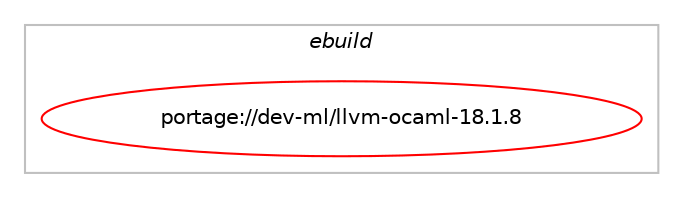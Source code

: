 digraph prolog {

# *************
# Graph options
# *************

newrank=true;
concentrate=true;
compound=true;
graph [rankdir=LR,fontname=Helvetica,fontsize=10,ranksep=1.5];#, ranksep=2.5, nodesep=0.2];
edge  [arrowhead=vee];
node  [fontname=Helvetica,fontsize=10];

# **********
# The ebuild
# **********

subgraph cluster_leftcol {
color=gray;
label=<<i>ebuild</i>>;
id [label="portage://dev-ml/llvm-ocaml-18.1.8", color=red, width=4, href="../dev-ml/llvm-ocaml-18.1.8.svg"];
}

# ****************
# The dependencies
# ****************

subgraph cluster_midcol {
color=gray;
label=<<i>dependencies</i>>;
subgraph cluster_compile {
fillcolor="#eeeeee";
style=filled;
label=<<i>compile</i>>;
# *** BEGIN UNKNOWN DEPENDENCY TYPE (TODO) ***
# id -> equal(use_conditional_group(positive,llvm_targets_AArch64,portage://dev-ml/llvm-ocaml-18.1.8,[package_dependency(portage://dev-ml/llvm-ocaml-18.1.8,install,no,sys-devel,llvm,tilde,[18.1.8,,,18.1.8],[],[use(enable(llvm_targets_AArch64),none)])]))
# *** END UNKNOWN DEPENDENCY TYPE (TODO) ***

# *** BEGIN UNKNOWN DEPENDENCY TYPE (TODO) ***
# id -> equal(use_conditional_group(positive,llvm_targets_AMDGPU,portage://dev-ml/llvm-ocaml-18.1.8,[package_dependency(portage://dev-ml/llvm-ocaml-18.1.8,install,no,sys-devel,llvm,tilde,[18.1.8,,,18.1.8],[],[use(enable(llvm_targets_AMDGPU),none)])]))
# *** END UNKNOWN DEPENDENCY TYPE (TODO) ***

# *** BEGIN UNKNOWN DEPENDENCY TYPE (TODO) ***
# id -> equal(use_conditional_group(positive,llvm_targets_ARC,portage://dev-ml/llvm-ocaml-18.1.8,[package_dependency(portage://dev-ml/llvm-ocaml-18.1.8,install,no,sys-devel,llvm,tilde,[18.1.8,,,18.1.8],[],[use(enable(llvm_targets_ARC),none)])]))
# *** END UNKNOWN DEPENDENCY TYPE (TODO) ***

# *** BEGIN UNKNOWN DEPENDENCY TYPE (TODO) ***
# id -> equal(use_conditional_group(positive,llvm_targets_ARM,portage://dev-ml/llvm-ocaml-18.1.8,[package_dependency(portage://dev-ml/llvm-ocaml-18.1.8,install,no,sys-devel,llvm,tilde,[18.1.8,,,18.1.8],[],[use(enable(llvm_targets_ARM),none)])]))
# *** END UNKNOWN DEPENDENCY TYPE (TODO) ***

# *** BEGIN UNKNOWN DEPENDENCY TYPE (TODO) ***
# id -> equal(use_conditional_group(positive,llvm_targets_AVR,portage://dev-ml/llvm-ocaml-18.1.8,[package_dependency(portage://dev-ml/llvm-ocaml-18.1.8,install,no,sys-devel,llvm,tilde,[18.1.8,,,18.1.8],[],[use(enable(llvm_targets_AVR),none)])]))
# *** END UNKNOWN DEPENDENCY TYPE (TODO) ***

# *** BEGIN UNKNOWN DEPENDENCY TYPE (TODO) ***
# id -> equal(use_conditional_group(positive,llvm_targets_BPF,portage://dev-ml/llvm-ocaml-18.1.8,[package_dependency(portage://dev-ml/llvm-ocaml-18.1.8,install,no,sys-devel,llvm,tilde,[18.1.8,,,18.1.8],[],[use(enable(llvm_targets_BPF),none)])]))
# *** END UNKNOWN DEPENDENCY TYPE (TODO) ***

# *** BEGIN UNKNOWN DEPENDENCY TYPE (TODO) ***
# id -> equal(use_conditional_group(positive,llvm_targets_CSKY,portage://dev-ml/llvm-ocaml-18.1.8,[package_dependency(portage://dev-ml/llvm-ocaml-18.1.8,install,no,sys-devel,llvm,tilde,[18.1.8,,,18.1.8],[],[use(enable(llvm_targets_CSKY),none)])]))
# *** END UNKNOWN DEPENDENCY TYPE (TODO) ***

# *** BEGIN UNKNOWN DEPENDENCY TYPE (TODO) ***
# id -> equal(use_conditional_group(positive,llvm_targets_DirectX,portage://dev-ml/llvm-ocaml-18.1.8,[package_dependency(portage://dev-ml/llvm-ocaml-18.1.8,install,no,sys-devel,llvm,tilde,[18.1.8,,,18.1.8],[],[use(enable(llvm_targets_DirectX),none)])]))
# *** END UNKNOWN DEPENDENCY TYPE (TODO) ***

# *** BEGIN UNKNOWN DEPENDENCY TYPE (TODO) ***
# id -> equal(use_conditional_group(positive,llvm_targets_Hexagon,portage://dev-ml/llvm-ocaml-18.1.8,[package_dependency(portage://dev-ml/llvm-ocaml-18.1.8,install,no,sys-devel,llvm,tilde,[18.1.8,,,18.1.8],[],[use(enable(llvm_targets_Hexagon),none)])]))
# *** END UNKNOWN DEPENDENCY TYPE (TODO) ***

# *** BEGIN UNKNOWN DEPENDENCY TYPE (TODO) ***
# id -> equal(use_conditional_group(positive,llvm_targets_Lanai,portage://dev-ml/llvm-ocaml-18.1.8,[package_dependency(portage://dev-ml/llvm-ocaml-18.1.8,install,no,sys-devel,llvm,tilde,[18.1.8,,,18.1.8],[],[use(enable(llvm_targets_Lanai),none)])]))
# *** END UNKNOWN DEPENDENCY TYPE (TODO) ***

# *** BEGIN UNKNOWN DEPENDENCY TYPE (TODO) ***
# id -> equal(use_conditional_group(positive,llvm_targets_LoongArch,portage://dev-ml/llvm-ocaml-18.1.8,[package_dependency(portage://dev-ml/llvm-ocaml-18.1.8,install,no,sys-devel,llvm,tilde,[18.1.8,,,18.1.8],[],[use(enable(llvm_targets_LoongArch),none)])]))
# *** END UNKNOWN DEPENDENCY TYPE (TODO) ***

# *** BEGIN UNKNOWN DEPENDENCY TYPE (TODO) ***
# id -> equal(use_conditional_group(positive,llvm_targets_M68k,portage://dev-ml/llvm-ocaml-18.1.8,[package_dependency(portage://dev-ml/llvm-ocaml-18.1.8,install,no,sys-devel,llvm,tilde,[18.1.8,,,18.1.8],[],[use(enable(llvm_targets_M68k),none)])]))
# *** END UNKNOWN DEPENDENCY TYPE (TODO) ***

# *** BEGIN UNKNOWN DEPENDENCY TYPE (TODO) ***
# id -> equal(use_conditional_group(positive,llvm_targets_MSP430,portage://dev-ml/llvm-ocaml-18.1.8,[package_dependency(portage://dev-ml/llvm-ocaml-18.1.8,install,no,sys-devel,llvm,tilde,[18.1.8,,,18.1.8],[],[use(enable(llvm_targets_MSP430),none)])]))
# *** END UNKNOWN DEPENDENCY TYPE (TODO) ***

# *** BEGIN UNKNOWN DEPENDENCY TYPE (TODO) ***
# id -> equal(use_conditional_group(positive,llvm_targets_Mips,portage://dev-ml/llvm-ocaml-18.1.8,[package_dependency(portage://dev-ml/llvm-ocaml-18.1.8,install,no,sys-devel,llvm,tilde,[18.1.8,,,18.1.8],[],[use(enable(llvm_targets_Mips),none)])]))
# *** END UNKNOWN DEPENDENCY TYPE (TODO) ***

# *** BEGIN UNKNOWN DEPENDENCY TYPE (TODO) ***
# id -> equal(use_conditional_group(positive,llvm_targets_NVPTX,portage://dev-ml/llvm-ocaml-18.1.8,[package_dependency(portage://dev-ml/llvm-ocaml-18.1.8,install,no,sys-devel,llvm,tilde,[18.1.8,,,18.1.8],[],[use(enable(llvm_targets_NVPTX),none)])]))
# *** END UNKNOWN DEPENDENCY TYPE (TODO) ***

# *** BEGIN UNKNOWN DEPENDENCY TYPE (TODO) ***
# id -> equal(use_conditional_group(positive,llvm_targets_PowerPC,portage://dev-ml/llvm-ocaml-18.1.8,[package_dependency(portage://dev-ml/llvm-ocaml-18.1.8,install,no,sys-devel,llvm,tilde,[18.1.8,,,18.1.8],[],[use(enable(llvm_targets_PowerPC),none)])]))
# *** END UNKNOWN DEPENDENCY TYPE (TODO) ***

# *** BEGIN UNKNOWN DEPENDENCY TYPE (TODO) ***
# id -> equal(use_conditional_group(positive,llvm_targets_RISCV,portage://dev-ml/llvm-ocaml-18.1.8,[package_dependency(portage://dev-ml/llvm-ocaml-18.1.8,install,no,sys-devel,llvm,tilde,[18.1.8,,,18.1.8],[],[use(enable(llvm_targets_RISCV),none)])]))
# *** END UNKNOWN DEPENDENCY TYPE (TODO) ***

# *** BEGIN UNKNOWN DEPENDENCY TYPE (TODO) ***
# id -> equal(use_conditional_group(positive,llvm_targets_SPIRV,portage://dev-ml/llvm-ocaml-18.1.8,[package_dependency(portage://dev-ml/llvm-ocaml-18.1.8,install,no,sys-devel,llvm,tilde,[18.1.8,,,18.1.8],[],[use(enable(llvm_targets_SPIRV),none)])]))
# *** END UNKNOWN DEPENDENCY TYPE (TODO) ***

# *** BEGIN UNKNOWN DEPENDENCY TYPE (TODO) ***
# id -> equal(use_conditional_group(positive,llvm_targets_Sparc,portage://dev-ml/llvm-ocaml-18.1.8,[package_dependency(portage://dev-ml/llvm-ocaml-18.1.8,install,no,sys-devel,llvm,tilde,[18.1.8,,,18.1.8],[],[use(enable(llvm_targets_Sparc),none)])]))
# *** END UNKNOWN DEPENDENCY TYPE (TODO) ***

# *** BEGIN UNKNOWN DEPENDENCY TYPE (TODO) ***
# id -> equal(use_conditional_group(positive,llvm_targets_SystemZ,portage://dev-ml/llvm-ocaml-18.1.8,[package_dependency(portage://dev-ml/llvm-ocaml-18.1.8,install,no,sys-devel,llvm,tilde,[18.1.8,,,18.1.8],[],[use(enable(llvm_targets_SystemZ),none)])]))
# *** END UNKNOWN DEPENDENCY TYPE (TODO) ***

# *** BEGIN UNKNOWN DEPENDENCY TYPE (TODO) ***
# id -> equal(use_conditional_group(positive,llvm_targets_VE,portage://dev-ml/llvm-ocaml-18.1.8,[package_dependency(portage://dev-ml/llvm-ocaml-18.1.8,install,no,sys-devel,llvm,tilde,[18.1.8,,,18.1.8],[],[use(enable(llvm_targets_VE),none)])]))
# *** END UNKNOWN DEPENDENCY TYPE (TODO) ***

# *** BEGIN UNKNOWN DEPENDENCY TYPE (TODO) ***
# id -> equal(use_conditional_group(positive,llvm_targets_WebAssembly,portage://dev-ml/llvm-ocaml-18.1.8,[package_dependency(portage://dev-ml/llvm-ocaml-18.1.8,install,no,sys-devel,llvm,tilde,[18.1.8,,,18.1.8],[],[use(enable(llvm_targets_WebAssembly),none)])]))
# *** END UNKNOWN DEPENDENCY TYPE (TODO) ***

# *** BEGIN UNKNOWN DEPENDENCY TYPE (TODO) ***
# id -> equal(use_conditional_group(positive,llvm_targets_X86,portage://dev-ml/llvm-ocaml-18.1.8,[package_dependency(portage://dev-ml/llvm-ocaml-18.1.8,install,no,sys-devel,llvm,tilde,[18.1.8,,,18.1.8],[],[use(enable(llvm_targets_X86),none)])]))
# *** END UNKNOWN DEPENDENCY TYPE (TODO) ***

# *** BEGIN UNKNOWN DEPENDENCY TYPE (TODO) ***
# id -> equal(use_conditional_group(positive,llvm_targets_XCore,portage://dev-ml/llvm-ocaml-18.1.8,[package_dependency(portage://dev-ml/llvm-ocaml-18.1.8,install,no,sys-devel,llvm,tilde,[18.1.8,,,18.1.8],[],[use(enable(llvm_targets_XCore),none)])]))
# *** END UNKNOWN DEPENDENCY TYPE (TODO) ***

# *** BEGIN UNKNOWN DEPENDENCY TYPE (TODO) ***
# id -> equal(use_conditional_group(positive,llvm_targets_Xtensa,portage://dev-ml/llvm-ocaml-18.1.8,[package_dependency(portage://dev-ml/llvm-ocaml-18.1.8,install,no,sys-devel,llvm,tilde,[18.1.8,,,18.1.8],[],[use(enable(llvm_targets_Xtensa),none)])]))
# *** END UNKNOWN DEPENDENCY TYPE (TODO) ***

# *** BEGIN UNKNOWN DEPENDENCY TYPE (TODO) ***
# id -> equal(package_dependency(portage://dev-ml/llvm-ocaml-18.1.8,install,no,dev-lang,ocaml,greaterequal,[4.00.0,,,4.00.0],[slot(0),equal],[]))
# *** END UNKNOWN DEPENDENCY TYPE (TODO) ***

# *** BEGIN UNKNOWN DEPENDENCY TYPE (TODO) ***
# id -> equal(package_dependency(portage://dev-ml/llvm-ocaml-18.1.8,install,no,dev-ml,ocaml-ctypes,none,[,,],any_same_slot,[]))
# *** END UNKNOWN DEPENDENCY TYPE (TODO) ***

# *** BEGIN UNKNOWN DEPENDENCY TYPE (TODO) ***
# id -> equal(package_dependency(portage://dev-ml/llvm-ocaml-18.1.8,install,no,sys-devel,llvm,tilde,[18.1.8,,,18.1.8],any_same_slot,[use(optenable(debug),none)]))
# *** END UNKNOWN DEPENDENCY TYPE (TODO) ***

# *** BEGIN UNKNOWN DEPENDENCY TYPE (TODO) ***
# id -> equal(package_dependency(portage://dev-ml/llvm-ocaml-18.1.8,install,weak,sys-devel,llvm,none,[,,],[],[use(enable(ocaml),negative)]))
# *** END UNKNOWN DEPENDENCY TYPE (TODO) ***

}
subgraph cluster_compileandrun {
fillcolor="#eeeeee";
style=filled;
label=<<i>compile and run</i>>;
}
subgraph cluster_run {
fillcolor="#eeeeee";
style=filled;
label=<<i>run</i>>;
# *** BEGIN UNKNOWN DEPENDENCY TYPE (TODO) ***
# id -> equal(use_conditional_group(positive,llvm_targets_AArch64,portage://dev-ml/llvm-ocaml-18.1.8,[package_dependency(portage://dev-ml/llvm-ocaml-18.1.8,run,no,sys-devel,llvm,tilde,[18.1.8,,,18.1.8],[],[use(enable(llvm_targets_AArch64),none)])]))
# *** END UNKNOWN DEPENDENCY TYPE (TODO) ***

# *** BEGIN UNKNOWN DEPENDENCY TYPE (TODO) ***
# id -> equal(use_conditional_group(positive,llvm_targets_AMDGPU,portage://dev-ml/llvm-ocaml-18.1.8,[package_dependency(portage://dev-ml/llvm-ocaml-18.1.8,run,no,sys-devel,llvm,tilde,[18.1.8,,,18.1.8],[],[use(enable(llvm_targets_AMDGPU),none)])]))
# *** END UNKNOWN DEPENDENCY TYPE (TODO) ***

# *** BEGIN UNKNOWN DEPENDENCY TYPE (TODO) ***
# id -> equal(use_conditional_group(positive,llvm_targets_ARC,portage://dev-ml/llvm-ocaml-18.1.8,[package_dependency(portage://dev-ml/llvm-ocaml-18.1.8,run,no,sys-devel,llvm,tilde,[18.1.8,,,18.1.8],[],[use(enable(llvm_targets_ARC),none)])]))
# *** END UNKNOWN DEPENDENCY TYPE (TODO) ***

# *** BEGIN UNKNOWN DEPENDENCY TYPE (TODO) ***
# id -> equal(use_conditional_group(positive,llvm_targets_ARM,portage://dev-ml/llvm-ocaml-18.1.8,[package_dependency(portage://dev-ml/llvm-ocaml-18.1.8,run,no,sys-devel,llvm,tilde,[18.1.8,,,18.1.8],[],[use(enable(llvm_targets_ARM),none)])]))
# *** END UNKNOWN DEPENDENCY TYPE (TODO) ***

# *** BEGIN UNKNOWN DEPENDENCY TYPE (TODO) ***
# id -> equal(use_conditional_group(positive,llvm_targets_AVR,portage://dev-ml/llvm-ocaml-18.1.8,[package_dependency(portage://dev-ml/llvm-ocaml-18.1.8,run,no,sys-devel,llvm,tilde,[18.1.8,,,18.1.8],[],[use(enable(llvm_targets_AVR),none)])]))
# *** END UNKNOWN DEPENDENCY TYPE (TODO) ***

# *** BEGIN UNKNOWN DEPENDENCY TYPE (TODO) ***
# id -> equal(use_conditional_group(positive,llvm_targets_BPF,portage://dev-ml/llvm-ocaml-18.1.8,[package_dependency(portage://dev-ml/llvm-ocaml-18.1.8,run,no,sys-devel,llvm,tilde,[18.1.8,,,18.1.8],[],[use(enable(llvm_targets_BPF),none)])]))
# *** END UNKNOWN DEPENDENCY TYPE (TODO) ***

# *** BEGIN UNKNOWN DEPENDENCY TYPE (TODO) ***
# id -> equal(use_conditional_group(positive,llvm_targets_CSKY,portage://dev-ml/llvm-ocaml-18.1.8,[package_dependency(portage://dev-ml/llvm-ocaml-18.1.8,run,no,sys-devel,llvm,tilde,[18.1.8,,,18.1.8],[],[use(enable(llvm_targets_CSKY),none)])]))
# *** END UNKNOWN DEPENDENCY TYPE (TODO) ***

# *** BEGIN UNKNOWN DEPENDENCY TYPE (TODO) ***
# id -> equal(use_conditional_group(positive,llvm_targets_DirectX,portage://dev-ml/llvm-ocaml-18.1.8,[package_dependency(portage://dev-ml/llvm-ocaml-18.1.8,run,no,sys-devel,llvm,tilde,[18.1.8,,,18.1.8],[],[use(enable(llvm_targets_DirectX),none)])]))
# *** END UNKNOWN DEPENDENCY TYPE (TODO) ***

# *** BEGIN UNKNOWN DEPENDENCY TYPE (TODO) ***
# id -> equal(use_conditional_group(positive,llvm_targets_Hexagon,portage://dev-ml/llvm-ocaml-18.1.8,[package_dependency(portage://dev-ml/llvm-ocaml-18.1.8,run,no,sys-devel,llvm,tilde,[18.1.8,,,18.1.8],[],[use(enable(llvm_targets_Hexagon),none)])]))
# *** END UNKNOWN DEPENDENCY TYPE (TODO) ***

# *** BEGIN UNKNOWN DEPENDENCY TYPE (TODO) ***
# id -> equal(use_conditional_group(positive,llvm_targets_Lanai,portage://dev-ml/llvm-ocaml-18.1.8,[package_dependency(portage://dev-ml/llvm-ocaml-18.1.8,run,no,sys-devel,llvm,tilde,[18.1.8,,,18.1.8],[],[use(enable(llvm_targets_Lanai),none)])]))
# *** END UNKNOWN DEPENDENCY TYPE (TODO) ***

# *** BEGIN UNKNOWN DEPENDENCY TYPE (TODO) ***
# id -> equal(use_conditional_group(positive,llvm_targets_LoongArch,portage://dev-ml/llvm-ocaml-18.1.8,[package_dependency(portage://dev-ml/llvm-ocaml-18.1.8,run,no,sys-devel,llvm,tilde,[18.1.8,,,18.1.8],[],[use(enable(llvm_targets_LoongArch),none)])]))
# *** END UNKNOWN DEPENDENCY TYPE (TODO) ***

# *** BEGIN UNKNOWN DEPENDENCY TYPE (TODO) ***
# id -> equal(use_conditional_group(positive,llvm_targets_M68k,portage://dev-ml/llvm-ocaml-18.1.8,[package_dependency(portage://dev-ml/llvm-ocaml-18.1.8,run,no,sys-devel,llvm,tilde,[18.1.8,,,18.1.8],[],[use(enable(llvm_targets_M68k),none)])]))
# *** END UNKNOWN DEPENDENCY TYPE (TODO) ***

# *** BEGIN UNKNOWN DEPENDENCY TYPE (TODO) ***
# id -> equal(use_conditional_group(positive,llvm_targets_MSP430,portage://dev-ml/llvm-ocaml-18.1.8,[package_dependency(portage://dev-ml/llvm-ocaml-18.1.8,run,no,sys-devel,llvm,tilde,[18.1.8,,,18.1.8],[],[use(enable(llvm_targets_MSP430),none)])]))
# *** END UNKNOWN DEPENDENCY TYPE (TODO) ***

# *** BEGIN UNKNOWN DEPENDENCY TYPE (TODO) ***
# id -> equal(use_conditional_group(positive,llvm_targets_Mips,portage://dev-ml/llvm-ocaml-18.1.8,[package_dependency(portage://dev-ml/llvm-ocaml-18.1.8,run,no,sys-devel,llvm,tilde,[18.1.8,,,18.1.8],[],[use(enable(llvm_targets_Mips),none)])]))
# *** END UNKNOWN DEPENDENCY TYPE (TODO) ***

# *** BEGIN UNKNOWN DEPENDENCY TYPE (TODO) ***
# id -> equal(use_conditional_group(positive,llvm_targets_NVPTX,portage://dev-ml/llvm-ocaml-18.1.8,[package_dependency(portage://dev-ml/llvm-ocaml-18.1.8,run,no,sys-devel,llvm,tilde,[18.1.8,,,18.1.8],[],[use(enable(llvm_targets_NVPTX),none)])]))
# *** END UNKNOWN DEPENDENCY TYPE (TODO) ***

# *** BEGIN UNKNOWN DEPENDENCY TYPE (TODO) ***
# id -> equal(use_conditional_group(positive,llvm_targets_PowerPC,portage://dev-ml/llvm-ocaml-18.1.8,[package_dependency(portage://dev-ml/llvm-ocaml-18.1.8,run,no,sys-devel,llvm,tilde,[18.1.8,,,18.1.8],[],[use(enable(llvm_targets_PowerPC),none)])]))
# *** END UNKNOWN DEPENDENCY TYPE (TODO) ***

# *** BEGIN UNKNOWN DEPENDENCY TYPE (TODO) ***
# id -> equal(use_conditional_group(positive,llvm_targets_RISCV,portage://dev-ml/llvm-ocaml-18.1.8,[package_dependency(portage://dev-ml/llvm-ocaml-18.1.8,run,no,sys-devel,llvm,tilde,[18.1.8,,,18.1.8],[],[use(enable(llvm_targets_RISCV),none)])]))
# *** END UNKNOWN DEPENDENCY TYPE (TODO) ***

# *** BEGIN UNKNOWN DEPENDENCY TYPE (TODO) ***
# id -> equal(use_conditional_group(positive,llvm_targets_SPIRV,portage://dev-ml/llvm-ocaml-18.1.8,[package_dependency(portage://dev-ml/llvm-ocaml-18.1.8,run,no,sys-devel,llvm,tilde,[18.1.8,,,18.1.8],[],[use(enable(llvm_targets_SPIRV),none)])]))
# *** END UNKNOWN DEPENDENCY TYPE (TODO) ***

# *** BEGIN UNKNOWN DEPENDENCY TYPE (TODO) ***
# id -> equal(use_conditional_group(positive,llvm_targets_Sparc,portage://dev-ml/llvm-ocaml-18.1.8,[package_dependency(portage://dev-ml/llvm-ocaml-18.1.8,run,no,sys-devel,llvm,tilde,[18.1.8,,,18.1.8],[],[use(enable(llvm_targets_Sparc),none)])]))
# *** END UNKNOWN DEPENDENCY TYPE (TODO) ***

# *** BEGIN UNKNOWN DEPENDENCY TYPE (TODO) ***
# id -> equal(use_conditional_group(positive,llvm_targets_SystemZ,portage://dev-ml/llvm-ocaml-18.1.8,[package_dependency(portage://dev-ml/llvm-ocaml-18.1.8,run,no,sys-devel,llvm,tilde,[18.1.8,,,18.1.8],[],[use(enable(llvm_targets_SystemZ),none)])]))
# *** END UNKNOWN DEPENDENCY TYPE (TODO) ***

# *** BEGIN UNKNOWN DEPENDENCY TYPE (TODO) ***
# id -> equal(use_conditional_group(positive,llvm_targets_VE,portage://dev-ml/llvm-ocaml-18.1.8,[package_dependency(portage://dev-ml/llvm-ocaml-18.1.8,run,no,sys-devel,llvm,tilde,[18.1.8,,,18.1.8],[],[use(enable(llvm_targets_VE),none)])]))
# *** END UNKNOWN DEPENDENCY TYPE (TODO) ***

# *** BEGIN UNKNOWN DEPENDENCY TYPE (TODO) ***
# id -> equal(use_conditional_group(positive,llvm_targets_WebAssembly,portage://dev-ml/llvm-ocaml-18.1.8,[package_dependency(portage://dev-ml/llvm-ocaml-18.1.8,run,no,sys-devel,llvm,tilde,[18.1.8,,,18.1.8],[],[use(enable(llvm_targets_WebAssembly),none)])]))
# *** END UNKNOWN DEPENDENCY TYPE (TODO) ***

# *** BEGIN UNKNOWN DEPENDENCY TYPE (TODO) ***
# id -> equal(use_conditional_group(positive,llvm_targets_X86,portage://dev-ml/llvm-ocaml-18.1.8,[package_dependency(portage://dev-ml/llvm-ocaml-18.1.8,run,no,sys-devel,llvm,tilde,[18.1.8,,,18.1.8],[],[use(enable(llvm_targets_X86),none)])]))
# *** END UNKNOWN DEPENDENCY TYPE (TODO) ***

# *** BEGIN UNKNOWN DEPENDENCY TYPE (TODO) ***
# id -> equal(use_conditional_group(positive,llvm_targets_XCore,portage://dev-ml/llvm-ocaml-18.1.8,[package_dependency(portage://dev-ml/llvm-ocaml-18.1.8,run,no,sys-devel,llvm,tilde,[18.1.8,,,18.1.8],[],[use(enable(llvm_targets_XCore),none)])]))
# *** END UNKNOWN DEPENDENCY TYPE (TODO) ***

# *** BEGIN UNKNOWN DEPENDENCY TYPE (TODO) ***
# id -> equal(use_conditional_group(positive,llvm_targets_Xtensa,portage://dev-ml/llvm-ocaml-18.1.8,[package_dependency(portage://dev-ml/llvm-ocaml-18.1.8,run,no,sys-devel,llvm,tilde,[18.1.8,,,18.1.8],[],[use(enable(llvm_targets_Xtensa),none)])]))
# *** END UNKNOWN DEPENDENCY TYPE (TODO) ***

# *** BEGIN UNKNOWN DEPENDENCY TYPE (TODO) ***
# id -> equal(package_dependency(portage://dev-ml/llvm-ocaml-18.1.8,run,no,dev-lang,ocaml,greaterequal,[4.00.0,,,4.00.0],[slot(0),equal],[]))
# *** END UNKNOWN DEPENDENCY TYPE (TODO) ***

# *** BEGIN UNKNOWN DEPENDENCY TYPE (TODO) ***
# id -> equal(package_dependency(portage://dev-ml/llvm-ocaml-18.1.8,run,no,dev-ml,ocaml-ctypes,none,[,,],any_same_slot,[]))
# *** END UNKNOWN DEPENDENCY TYPE (TODO) ***

# *** BEGIN UNKNOWN DEPENDENCY TYPE (TODO) ***
# id -> equal(package_dependency(portage://dev-ml/llvm-ocaml-18.1.8,run,no,sys-devel,llvm,tilde,[18.1.8,,,18.1.8],any_same_slot,[use(optenable(debug),none)]))
# *** END UNKNOWN DEPENDENCY TYPE (TODO) ***

# *** BEGIN UNKNOWN DEPENDENCY TYPE (TODO) ***
# id -> equal(package_dependency(portage://dev-ml/llvm-ocaml-18.1.8,run,weak,sys-devel,llvm,none,[,,],[],[use(enable(ocaml),negative)]))
# *** END UNKNOWN DEPENDENCY TYPE (TODO) ***

}
}

# **************
# The candidates
# **************

subgraph cluster_choices {
rank=same;
color=gray;
label=<<i>candidates</i>>;

}

}
